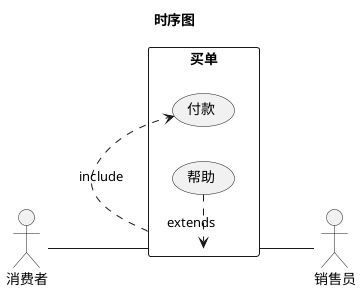 @startuml use case
title 时序图
left to right direction
actor 消费者
actor 销售员

rectangle 买单 {
    消费者 -- (买单)
    (买单) .> (付款) : include
    (帮助) .> (买单) : extends
    (买单) -- (销售员)

}




@enduml